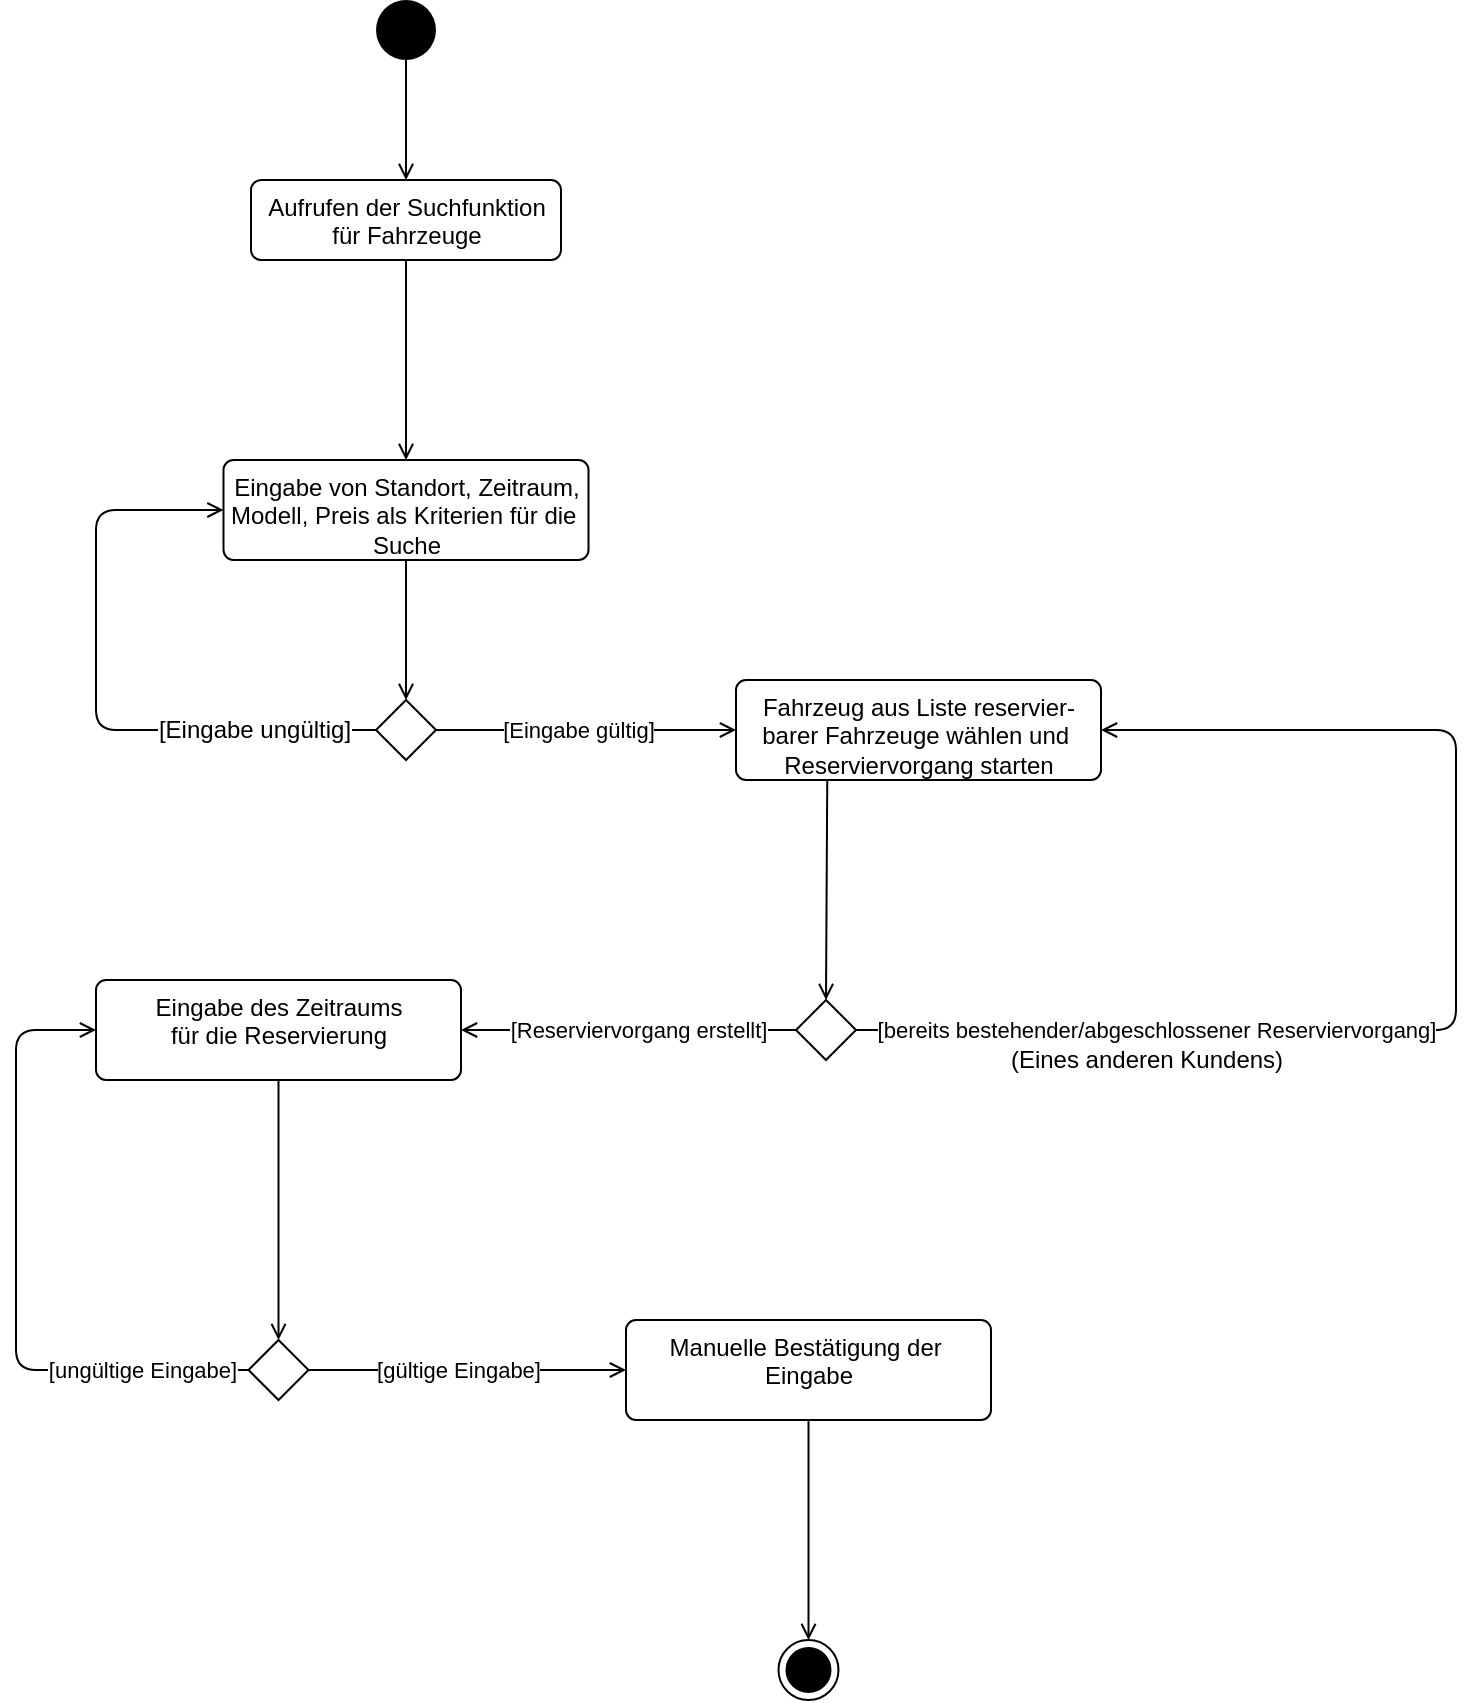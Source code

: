 <mxfile>
    <diagram id="uOoTb-6G8cg4r1ey1Et2" name="Page-1">
        <mxGraphModel dx="588" dy="1545" grid="1" gridSize="10" guides="1" tooltips="1" connect="1" arrows="1" fold="1" page="1" pageScale="1" pageWidth="850" pageHeight="1100" math="0" shadow="0">
            <root>
                <mxCell id="0"/>
                <mxCell id="1" parent="0"/>
                <mxCell id="2" value="" style="ellipse;html=1;shape=endState;fillColor=#000000;strokeColor=#000000;" vertex="1" parent="1">
                    <mxGeometry x="501.25" y="280" width="30" height="30" as="geometry"/>
                </mxCell>
                <mxCell id="6" style="edgeStyle=none;html=1;exitX=0.5;exitY=1;exitDx=0;exitDy=0;entryX=0.5;entryY=0;entryDx=0;entryDy=0;endArrow=open;endFill=0;" edge="1" parent="1" source="3" target="4">
                    <mxGeometry relative="1" as="geometry"/>
                </mxCell>
                <mxCell id="3" value="" style="ellipse;fillColor=#000000;strokeColor=none;" vertex="1" parent="1">
                    <mxGeometry x="300" y="-540" width="30" height="30" as="geometry"/>
                </mxCell>
                <mxCell id="7" style="edgeStyle=none;html=1;exitX=0.5;exitY=1;exitDx=0;exitDy=0;entryX=0.5;entryY=0;entryDx=0;entryDy=0;endArrow=open;endFill=0;" edge="1" parent="1" source="4" target="5">
                    <mxGeometry relative="1" as="geometry"/>
                </mxCell>
                <mxCell id="4" value="Aufrufen der Suchfunktion&lt;br&gt;für Fahrzeuge" style="html=1;align=center;verticalAlign=top;rounded=1;absoluteArcSize=1;arcSize=10;dashed=0;gradientColor=none;shadow=0;glass=0;sketch=0;labelBackgroundColor=none;perimeterSpacing=0;" vertex="1" parent="1">
                    <mxGeometry x="237.5" y="-450" width="155" height="40" as="geometry"/>
                </mxCell>
                <mxCell id="11" style="edgeStyle=none;html=1;exitX=0.5;exitY=1;exitDx=0;exitDy=0;entryX=0.5;entryY=0;entryDx=0;entryDy=0;endArrow=open;endFill=0;" edge="1" parent="1" source="5" target="9">
                    <mxGeometry relative="1" as="geometry"/>
                </mxCell>
                <mxCell id="5" value="Eingabe von Standort, Zeitraum,&lt;br&gt;Modell, Preis als Kriterien für die&amp;nbsp;&lt;br&gt;Suche" style="html=1;align=center;verticalAlign=top;rounded=1;absoluteArcSize=1;arcSize=10;dashed=0;gradientColor=none;shadow=0;glass=0;sketch=0;labelBackgroundColor=none;perimeterSpacing=0;" vertex="1" parent="1">
                    <mxGeometry x="223.75" y="-310" width="182.5" height="50" as="geometry"/>
                </mxCell>
                <mxCell id="12" style="edgeStyle=none;html=1;exitX=0;exitY=0.5;exitDx=0;exitDy=0;endArrow=open;endFill=0;entryX=0;entryY=0.5;entryDx=0;entryDy=0;" edge="1" parent="1" source="9" target="5">
                    <mxGeometry relative="1" as="geometry">
                        <mxPoint x="200" y="-300" as="targetPoint"/>
                        <Array as="points">
                            <mxPoint x="160" y="-175"/>
                            <mxPoint x="160" y="-285"/>
                        </Array>
                    </mxGeometry>
                </mxCell>
                <mxCell id="19" value="&lt;span style=&quot;font-size: 12px&quot;&gt;[Eingabe ungültig]&lt;/span&gt;" style="edgeLabel;html=1;align=center;verticalAlign=middle;resizable=0;points=[];" vertex="1" connectable="0" parent="12">
                    <mxGeometry x="-0.646" relative="1" as="geometry">
                        <mxPoint x="-6" as="offset"/>
                    </mxGeometry>
                </mxCell>
                <mxCell id="15" style="edgeStyle=none;html=1;exitX=1;exitY=0.5;exitDx=0;exitDy=0;entryX=0;entryY=0.5;entryDx=0;entryDy=0;endArrow=open;endFill=0;" edge="1" parent="1" source="9" target="14">
                    <mxGeometry relative="1" as="geometry"/>
                </mxCell>
                <mxCell id="18" value="[Eingabe gültig]" style="edgeLabel;html=1;align=center;verticalAlign=middle;resizable=0;points=[];" vertex="1" connectable="0" parent="15">
                    <mxGeometry x="-0.474" relative="1" as="geometry">
                        <mxPoint x="31" as="offset"/>
                    </mxGeometry>
                </mxCell>
                <mxCell id="9" value="" style="rhombus;" vertex="1" parent="1">
                    <mxGeometry x="300" y="-190" width="30" height="30" as="geometry"/>
                </mxCell>
                <mxCell id="21" style="edgeStyle=none;html=1;exitX=0.25;exitY=1;exitDx=0;exitDy=0;entryX=0.5;entryY=0;entryDx=0;entryDy=0;endArrow=open;endFill=0;" edge="1" parent="1" source="14" target="20">
                    <mxGeometry relative="1" as="geometry"/>
                </mxCell>
                <mxCell id="14" value="Fahrzeug aus Liste reservier-&lt;br&gt;barer Fahrzeuge wählen und&amp;nbsp;&lt;br&gt;Reserviervorgang starten" style="html=1;align=center;verticalAlign=top;rounded=1;absoluteArcSize=1;arcSize=10;dashed=0;gradientColor=none;shadow=0;glass=0;sketch=0;labelBackgroundColor=none;perimeterSpacing=0;" vertex="1" parent="1">
                    <mxGeometry x="480" y="-200" width="182.5" height="50" as="geometry"/>
                </mxCell>
                <mxCell id="22" style="edgeStyle=none;html=1;exitX=1;exitY=0.5;exitDx=0;exitDy=0;endArrow=open;endFill=0;entryX=1;entryY=0.5;entryDx=0;entryDy=0;" edge="1" parent="1" source="20" target="14">
                    <mxGeometry relative="1" as="geometry">
                        <mxPoint x="720" y="-200" as="targetPoint"/>
                        <Array as="points">
                            <mxPoint x="840" y="-25"/>
                            <mxPoint x="840" y="-175"/>
                        </Array>
                    </mxGeometry>
                </mxCell>
                <mxCell id="23" value="[bereits bestehender/abgeschlossener Reserviervorgang]" style="edgeLabel;html=1;align=center;verticalAlign=middle;resizable=0;points=[];" vertex="1" connectable="0" parent="22">
                    <mxGeometry x="-0.731" y="1" relative="1" as="geometry">
                        <mxPoint x="65" y="1" as="offset"/>
                    </mxGeometry>
                </mxCell>
                <mxCell id="26" style="edgeStyle=none;html=1;exitX=0;exitY=0.5;exitDx=0;exitDy=0;entryX=1;entryY=0.5;entryDx=0;entryDy=0;endArrow=open;endFill=0;" edge="1" parent="1" source="20" target="25">
                    <mxGeometry relative="1" as="geometry"/>
                </mxCell>
                <mxCell id="27" value="[Reserviervorgang erstellt]" style="edgeLabel;html=1;align=center;verticalAlign=middle;resizable=0;points=[];" vertex="1" connectable="0" parent="26">
                    <mxGeometry x="0.261" y="-2" relative="1" as="geometry">
                        <mxPoint x="26" y="2" as="offset"/>
                    </mxGeometry>
                </mxCell>
                <mxCell id="20" value="" style="rhombus;" vertex="1" parent="1">
                    <mxGeometry x="510" y="-40" width="30" height="30" as="geometry"/>
                </mxCell>
                <mxCell id="24" value="(Eines anderen Kundens)" style="text;html=1;align=center;verticalAlign=middle;resizable=0;points=[];autosize=1;strokeColor=none;fillColor=none;" vertex="1" parent="1">
                    <mxGeometry x="610" y="-20" width="150" height="20" as="geometry"/>
                </mxCell>
                <mxCell id="30" style="edgeStyle=none;html=1;exitX=0.5;exitY=1;exitDx=0;exitDy=0;entryX=0.5;entryY=0;entryDx=0;entryDy=0;endArrow=open;endFill=0;" edge="1" parent="1" source="25" target="28">
                    <mxGeometry relative="1" as="geometry"/>
                </mxCell>
                <mxCell id="25" value="Eingabe des Zeitraums&lt;br&gt;für die Reservierung" style="html=1;align=center;verticalAlign=top;rounded=1;absoluteArcSize=1;arcSize=10;dashed=0;gradientColor=none;shadow=0;glass=0;sketch=0;labelBackgroundColor=none;perimeterSpacing=0;" vertex="1" parent="1">
                    <mxGeometry x="160" y="-50" width="182.5" height="50" as="geometry"/>
                </mxCell>
                <mxCell id="31" style="edgeStyle=none;html=1;exitX=0;exitY=0.5;exitDx=0;exitDy=0;endArrow=open;endFill=0;entryX=0;entryY=0.5;entryDx=0;entryDy=0;" edge="1" parent="1" source="28" target="25">
                    <mxGeometry relative="1" as="geometry">
                        <mxPoint x="150" y="-20" as="targetPoint"/>
                        <Array as="points">
                            <mxPoint x="120" y="145"/>
                            <mxPoint x="120" y="-25"/>
                        </Array>
                    </mxGeometry>
                </mxCell>
                <mxCell id="32" value="[ungültige Eingabe]" style="edgeLabel;html=1;align=center;verticalAlign=middle;resizable=0;points=[];" vertex="1" connectable="0" parent="31">
                    <mxGeometry x="-0.436" y="1" relative="1" as="geometry">
                        <mxPoint x="38" y="-1" as="offset"/>
                    </mxGeometry>
                </mxCell>
                <mxCell id="34" style="edgeStyle=none;html=1;exitX=1;exitY=0.5;exitDx=0;exitDy=0;entryX=0;entryY=0.5;entryDx=0;entryDy=0;endArrow=open;endFill=0;" edge="1" parent="1" source="28" target="33">
                    <mxGeometry relative="1" as="geometry"/>
                </mxCell>
                <mxCell id="35" value="[gültige Eingabe]" style="edgeLabel;html=1;align=center;verticalAlign=middle;resizable=0;points=[];" vertex="1" connectable="0" parent="34">
                    <mxGeometry x="-0.573" y="-2" relative="1" as="geometry">
                        <mxPoint x="40" y="-2" as="offset"/>
                    </mxGeometry>
                </mxCell>
                <mxCell id="28" value="" style="rhombus;" vertex="1" parent="1">
                    <mxGeometry x="236.25" y="130" width="30" height="30" as="geometry"/>
                </mxCell>
                <mxCell id="36" style="edgeStyle=none;html=1;exitX=0.5;exitY=1;exitDx=0;exitDy=0;entryX=0.5;entryY=0;entryDx=0;entryDy=0;endArrow=open;endFill=0;" edge="1" parent="1" source="33" target="2">
                    <mxGeometry relative="1" as="geometry"/>
                </mxCell>
                <mxCell id="33" value="Manuelle Bestätigung der&amp;nbsp;&lt;br&gt;Eingabe" style="html=1;align=center;verticalAlign=top;rounded=1;absoluteArcSize=1;arcSize=10;dashed=0;gradientColor=none;shadow=0;glass=0;sketch=0;labelBackgroundColor=none;perimeterSpacing=0;" vertex="1" parent="1">
                    <mxGeometry x="425" y="120" width="182.5" height="50" as="geometry"/>
                </mxCell>
            </root>
        </mxGraphModel>
    </diagram>
</mxfile>